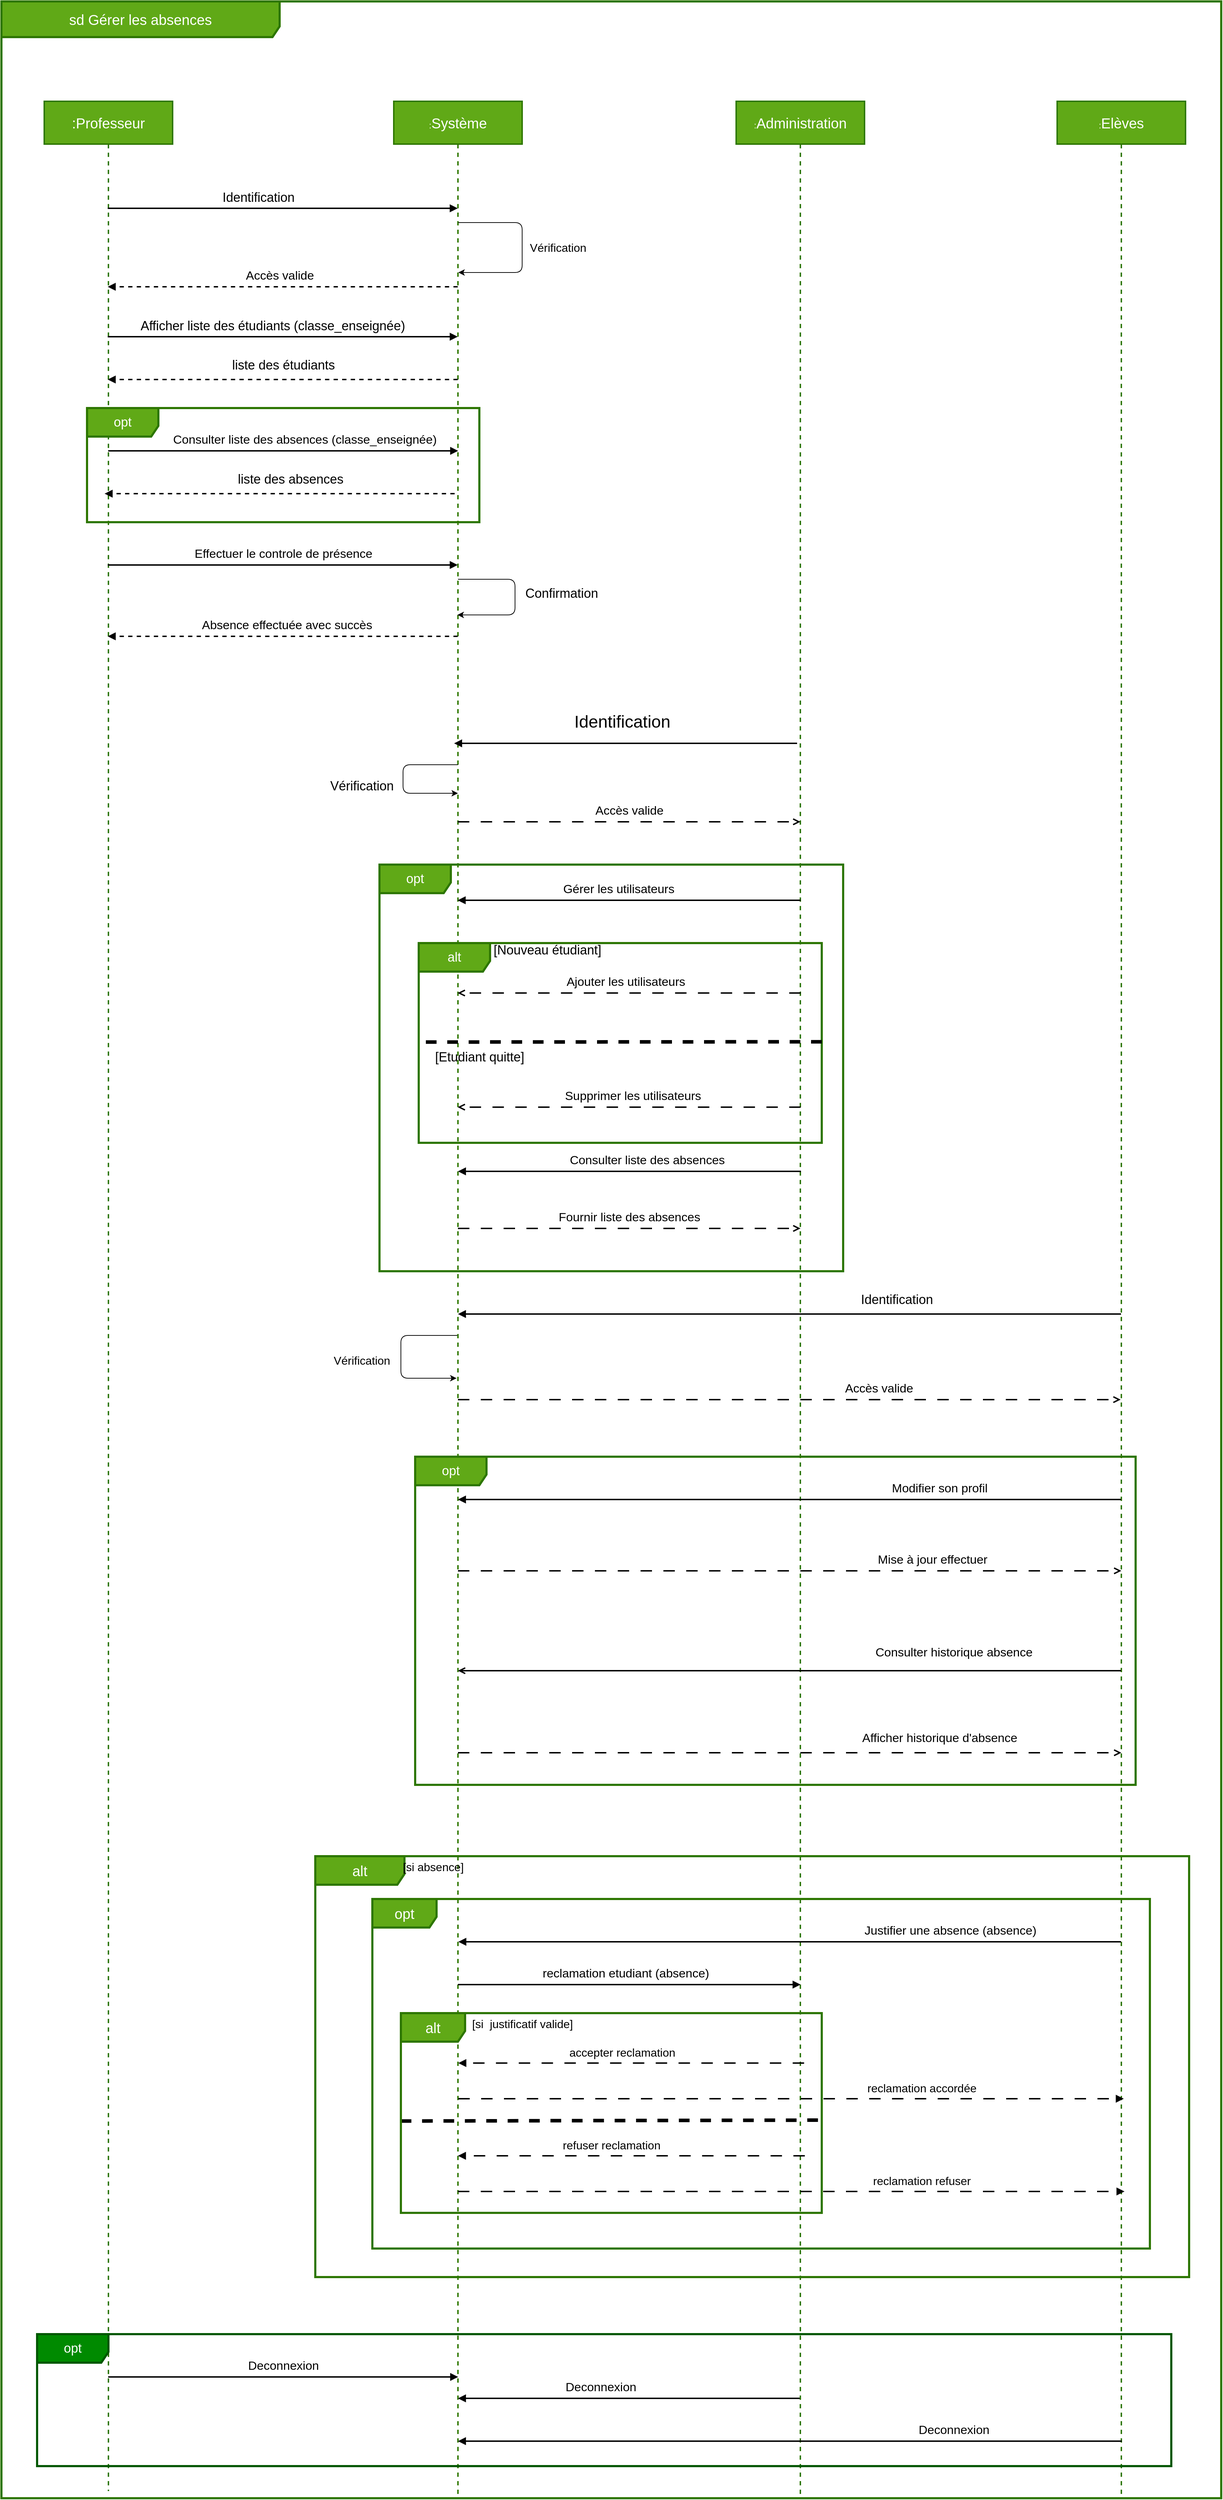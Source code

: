 <mxfile>
    <diagram id="VfzzyUtiysGuRQwcEHD9" name="Page-1">
        <mxGraphModel dx="3240" dy="1628" grid="1" gridSize="10" guides="1" tooltips="1" connect="1" arrows="1" fold="1" page="1" pageScale="1" pageWidth="1100" pageHeight="850" background="#ffffff" math="0" shadow="0">
            <root>
                <mxCell id="0"/>
                <mxCell id="1" parent="0"/>
                <mxCell id="2" value="&lt;font style=&quot;font-size: 20px;&quot;&gt;sd Gérer les absences&lt;/font&gt;" style="shape=umlFrame;whiteSpace=wrap;html=1;pointerEvents=0;recursiveResize=0;container=1;collapsible=0;width=390;height=50;fillColor=#60a917;fontColor=#ffffff;strokeColor=#2D7600;strokeWidth=3;" parent="1" vertex="1">
                    <mxGeometry x="-90" y="-330" width="1710" height="3500" as="geometry"/>
                </mxCell>
                <mxCell id="5" value=":&lt;font style=&quot;font-size: 20px;&quot;&gt;Système&lt;/font&gt;" style="shape=umlLifeline;perimeter=lifelinePerimeter;whiteSpace=wrap;html=1;container=1;dropTarget=0;collapsible=0;recursiveResize=0;outlineConnect=0;portConstraint=eastwest;newEdgeStyle={&quot;curved&quot;:0,&quot;rounded&quot;:0};size=60;fillColor=#60a917;fontColor=#ffffff;strokeColor=#2D7600;strokeWidth=2;" parent="2" vertex="1">
                    <mxGeometry x="550" y="140" width="180" height="3360" as="geometry"/>
                </mxCell>
                <mxCell id="6" value=":&lt;font style=&quot;font-size: 20px;&quot;&gt;Elèves&lt;/font&gt;" style="shape=umlLifeline;perimeter=lifelinePerimeter;whiteSpace=wrap;html=1;container=1;dropTarget=0;collapsible=0;recursiveResize=0;outlineConnect=0;portConstraint=eastwest;newEdgeStyle={&quot;curved&quot;:0,&quot;rounded&quot;:0};size=60;fillColor=#60a917;fontColor=#ffffff;strokeColor=#2D7600;strokeWidth=2;" parent="2" vertex="1">
                    <mxGeometry x="1480" y="140" width="180" height="3360" as="geometry"/>
                </mxCell>
                <mxCell id="7" value=":&lt;font style=&quot;font-size: 20px;&quot;&gt;Administration&lt;/font&gt;" style="shape=umlLifeline;perimeter=lifelinePerimeter;whiteSpace=wrap;html=1;container=1;dropTarget=0;collapsible=0;recursiveResize=0;outlineConnect=0;portConstraint=eastwest;newEdgeStyle={&quot;curved&quot;:0,&quot;rounded&quot;:0};size=60;fillColor=#60a917;fontColor=#ffffff;strokeColor=#2D7600;strokeWidth=2;" parent="2" vertex="1">
                    <mxGeometry x="1030" y="140" width="180" height="3360" as="geometry"/>
                </mxCell>
                <mxCell id="8" value="&lt;font style=&quot;font-size: 20px;&quot;&gt;:&lt;font style=&quot;&quot;&gt;Professeur&lt;/font&gt;&lt;/font&gt;" style="shape=umlLifeline;perimeter=lifelinePerimeter;whiteSpace=wrap;html=1;container=1;dropTarget=0;collapsible=0;recursiveResize=0;outlineConnect=0;portConstraint=eastwest;newEdgeStyle={&quot;curved&quot;:0,&quot;rounded&quot;:0};size=60;fillColor=#60a917;fontColor=#ffffff;strokeColor=#2D7600;strokeWidth=2;" parent="2" vertex="1">
                    <mxGeometry x="60" y="140" width="180" height="3350" as="geometry"/>
                </mxCell>
                <mxCell id="9" value="" style="html=1;verticalAlign=bottom;labelBackgroundColor=none;endArrow=block;endFill=1;strokeWidth=2;" parent="2" edge="1">
                    <mxGeometry width="160" relative="1" as="geometry">
                        <mxPoint x="149.003" y="290" as="sourcePoint"/>
                        <mxPoint x="639.67" y="290" as="targetPoint"/>
                    </mxGeometry>
                </mxCell>
                <mxCell id="10" value="&lt;font style=&quot;font-size: 18px;&quot;&gt;Identification&lt;/font&gt;" style="text;html=1;align=center;verticalAlign=middle;resizable=0;points=[];autosize=1;strokeColor=none;fillColor=none;" parent="2" vertex="1">
                    <mxGeometry x="300" y="255" width="120" height="40" as="geometry"/>
                </mxCell>
                <mxCell id="11" value="" style="endArrow=classic;html=1;" parent="2" source="5" target="5" edge="1">
                    <mxGeometry width="50" height="50" relative="1" as="geometry">
                        <mxPoint x="680.003" y="274.17" as="sourcePoint"/>
                        <mxPoint x="840" y="274" as="targetPoint"/>
                        <Array as="points">
                            <mxPoint x="730" y="310"/>
                            <mxPoint x="730" y="380"/>
                        </Array>
                    </mxGeometry>
                </mxCell>
                <mxCell id="13" value="&lt;font style=&quot;font-size: 16px;&quot;&gt;Vérification&lt;/font&gt;" style="text;html=1;align=center;verticalAlign=middle;resizable=0;points=[];autosize=1;strokeColor=none;fillColor=none;strokeWidth=2;" parent="2" vertex="1">
                    <mxGeometry x="730" y="330" width="100" height="30" as="geometry"/>
                </mxCell>
                <mxCell id="15" value="" style="html=1;verticalAlign=bottom;labelBackgroundColor=none;endArrow=block;endFill=1;exitX=0.498;exitY=0.391;exitDx=0;exitDy=0;exitPerimeter=0;strokeWidth=2;" parent="2" edge="1">
                    <mxGeometry width="160" relative="1" as="geometry">
                        <mxPoint x="1115.4" y="1040.0" as="sourcePoint"/>
                        <mxPoint x="634.593" y="1040.0" as="targetPoint"/>
                    </mxGeometry>
                </mxCell>
                <mxCell id="17" value="" style="html=1;verticalAlign=bottom;labelBackgroundColor=none;endArrow=block;endFill=1;strokeWidth=2;" parent="2" edge="1">
                    <mxGeometry width="160" relative="1" as="geometry">
                        <mxPoint x="1569.5" y="1840" as="sourcePoint"/>
                        <mxPoint x="640" y="1840" as="targetPoint"/>
                    </mxGeometry>
                </mxCell>
                <mxCell id="19" value="&lt;font style=&quot;font-size: 18px;&quot;&gt;Vérification&lt;/font&gt;" style="text;html=1;align=center;verticalAlign=middle;resizable=0;points=[];autosize=1;strokeColor=none;fillColor=none;strokeWidth=2;" parent="2" vertex="1">
                    <mxGeometry x="450" y="1080" width="110" height="40" as="geometry"/>
                </mxCell>
                <mxCell id="20" value="&lt;font style=&quot;font-size: 16px;&quot;&gt;Vérification&lt;/font&gt;" style="text;html=1;align=center;verticalAlign=middle;resizable=0;points=[];autosize=1;strokeColor=none;fillColor=none;strokeWidth=2;" parent="2" vertex="1">
                    <mxGeometry x="455" y="1890" width="100" height="30" as="geometry"/>
                </mxCell>
                <mxCell id="21" value="&lt;font style=&quot;font-size: 24px;&quot;&gt;Identification&lt;/font&gt;" style="text;html=1;align=center;verticalAlign=middle;resizable=0;points=[];autosize=1;strokeColor=none;fillColor=none;" parent="2" vertex="1">
                    <mxGeometry x="790" y="990" width="160" height="40" as="geometry"/>
                </mxCell>
                <mxCell id="22" value="&lt;font style=&quot;font-size: 18px;&quot;&gt;Identification&lt;/font&gt;" style="text;html=1;align=center;verticalAlign=middle;resizable=0;points=[];autosize=1;strokeColor=none;fillColor=none;" parent="2" vertex="1">
                    <mxGeometry x="1195" y="1800" width="120" height="40" as="geometry"/>
                </mxCell>
                <mxCell id="25" value="" style="html=1;verticalAlign=bottom;labelBackgroundColor=none;endArrow=block;endFill=1;exitX=0.498;exitY=0.391;exitDx=0;exitDy=0;exitPerimeter=0;strokeWidth=2;" parent="2" edge="1">
                    <mxGeometry width="160" relative="1" as="geometry">
                        <mxPoint x="1120.4" y="1260.0" as="sourcePoint"/>
                        <mxPoint x="639.593" y="1260.0" as="targetPoint"/>
                    </mxGeometry>
                </mxCell>
                <mxCell id="26" value="" style="html=1;verticalAlign=bottom;labelBackgroundColor=none;endArrow=block;endFill=1;strokeWidth=2;" parent="2" edge="1">
                    <mxGeometry width="160" relative="1" as="geometry">
                        <mxPoint x="149.003" y="470" as="sourcePoint"/>
                        <mxPoint x="639.67" y="470" as="targetPoint"/>
                    </mxGeometry>
                </mxCell>
                <mxCell id="27" value="&lt;span style=&quot;font-size: 17px;&quot;&gt;Consulter liste des absences (classe_enseignée)&lt;/span&gt;" style="text;html=1;align=center;verticalAlign=middle;resizable=0;points=[];autosize=1;strokeColor=none;fillColor=none;" parent="2" vertex="1">
                    <mxGeometry x="230" y="600" width="390" height="30" as="geometry"/>
                </mxCell>
                <mxCell id="28" value="" style="html=1;verticalAlign=bottom;labelBackgroundColor=none;endArrow=block;endFill=1;strokeWidth=2;" parent="2" edge="1">
                    <mxGeometry width="160" relative="1" as="geometry">
                        <mxPoint x="149.663" y="630" as="sourcePoint"/>
                        <mxPoint x="640.33" y="630" as="targetPoint"/>
                    </mxGeometry>
                </mxCell>
                <mxCell id="29" value="&lt;font style=&quot;font-size: 18px;&quot;&gt;Afficher liste des étudiants (classe_enseignée)&lt;/font&gt;" style="text;html=1;align=center;verticalAlign=middle;resizable=0;points=[];autosize=1;strokeColor=none;fillColor=none;" parent="2" vertex="1">
                    <mxGeometry x="185" y="435" width="390" height="40" as="geometry"/>
                </mxCell>
                <mxCell id="31" value="" style="html=1;verticalAlign=bottom;labelBackgroundColor=none;endArrow=block;endFill=1;dashed=1;strokeWidth=2;" parent="2" edge="1">
                    <mxGeometry width="160" relative="1" as="geometry">
                        <mxPoint x="639.67" y="530" as="sourcePoint"/>
                        <mxPoint x="149.003" y="530" as="targetPoint"/>
                    </mxGeometry>
                </mxCell>
                <mxCell id="32" value="&lt;font style=&quot;font-size: 18px;&quot;&gt;liste des étudiants&lt;/font&gt;" style="text;html=1;align=center;verticalAlign=middle;resizable=0;points=[];autosize=1;strokeColor=none;fillColor=none;" parent="2" vertex="1">
                    <mxGeometry x="310" y="490" width="170" height="40" as="geometry"/>
                </mxCell>
                <mxCell id="33" value="" style="html=1;verticalAlign=bottom;labelBackgroundColor=none;endArrow=block;endFill=1;strokeWidth=2;" parent="2" edge="1">
                    <mxGeometry width="160" relative="1" as="geometry">
                        <mxPoint x="149.003" y="790" as="sourcePoint"/>
                        <mxPoint x="639.67" y="790" as="targetPoint"/>
                    </mxGeometry>
                </mxCell>
                <mxCell id="34" value="&lt;span style=&quot;font-size: 17px;&quot;&gt;Effectuer le controle de présence&lt;/span&gt;" style="text;html=1;align=center;verticalAlign=middle;resizable=0;points=[];autosize=1;strokeColor=none;fillColor=none;" parent="2" vertex="1">
                    <mxGeometry x="260" y="760" width="270" height="30" as="geometry"/>
                </mxCell>
                <mxCell id="37" value="" style="endArrow=classic;html=1;" parent="2" edge="1">
                    <mxGeometry width="50" height="50" relative="1" as="geometry">
                        <mxPoint x="640" y="810" as="sourcePoint"/>
                        <mxPoint x="639.333" y="860" as="targetPoint"/>
                        <Array as="points">
                            <mxPoint x="720" y="810"/>
                            <mxPoint x="720" y="860"/>
                        </Array>
                    </mxGeometry>
                </mxCell>
                <mxCell id="38" value="&lt;span style=&quot;font-size: 18px;&quot;&gt;Confirmation&lt;/span&gt;" style="text;html=1;align=center;verticalAlign=middle;resizable=0;points=[];autosize=1;strokeColor=none;fillColor=none;strokeWidth=2;" parent="2" vertex="1">
                    <mxGeometry x="720" y="810" width="130" height="40" as="geometry"/>
                </mxCell>
                <mxCell id="40" value="&lt;span style=&quot;font-size: 17px;&quot;&gt;Gérer les utilisateurs&lt;/span&gt;" style="text;html=1;align=center;verticalAlign=middle;resizable=0;points=[];autosize=1;strokeColor=none;fillColor=none;" parent="2" vertex="1">
                    <mxGeometry x="775" y="1230" width="180" height="30" as="geometry"/>
                </mxCell>
                <mxCell id="41" value="" style="html=1;verticalAlign=bottom;labelBackgroundColor=none;endArrow=open;endFill=0;exitX=0.498;exitY=0.391;exitDx=0;exitDy=0;exitPerimeter=0;dashed=1;dashPattern=8 8;strokeWidth=2;" parent="2" edge="1">
                    <mxGeometry width="160" relative="1" as="geometry">
                        <mxPoint x="1120.4" y="1390.0" as="sourcePoint"/>
                        <mxPoint x="639.593" y="1390.0" as="targetPoint"/>
                    </mxGeometry>
                </mxCell>
                <mxCell id="42" value="&lt;span style=&quot;font-size: 17px;&quot;&gt;Ajouter les utilisateurs&lt;/span&gt;" style="text;html=1;align=center;verticalAlign=middle;resizable=0;points=[];autosize=1;strokeColor=none;fillColor=none;" parent="2" vertex="1">
                    <mxGeometry x="780" y="1360" width="190" height="30" as="geometry"/>
                </mxCell>
                <mxCell id="43" value="" style="html=1;verticalAlign=bottom;labelBackgroundColor=none;endArrow=open;endFill=0;dashed=1;dashPattern=8 8;strokeWidth=2;" parent="2" edge="1">
                    <mxGeometry width="160" relative="1" as="geometry">
                        <mxPoint x="640.004" y="1720.0" as="sourcePoint"/>
                        <mxPoint x="1120.18" y="1720.0" as="targetPoint"/>
                    </mxGeometry>
                </mxCell>
                <mxCell id="44" value="&lt;span style=&quot;font-size: 17px;&quot;&gt;Supprimer les utilisateurs&lt;/span&gt;" style="text;html=1;align=center;verticalAlign=middle;resizable=0;points=[];autosize=1;strokeColor=none;fillColor=none;" parent="2" vertex="1">
                    <mxGeometry x="780" y="1520" width="210" height="30" as="geometry"/>
                </mxCell>
                <mxCell id="46" value="" style="html=1;verticalAlign=bottom;labelBackgroundColor=none;endArrow=block;endFill=1;strokeWidth=2;" parent="2" edge="1">
                    <mxGeometry width="160" relative="1" as="geometry">
                        <mxPoint x="1569.5" y="2100" as="sourcePoint"/>
                        <mxPoint x="640" y="2100" as="targetPoint"/>
                    </mxGeometry>
                </mxCell>
                <mxCell id="47" value="&lt;span style=&quot;font-size: 17px;&quot;&gt;Modifier son profil&lt;/span&gt;" style="text;html=1;align=center;verticalAlign=middle;resizable=0;points=[];autosize=1;strokeColor=none;fillColor=none;" parent="2" vertex="1">
                    <mxGeometry x="1235" y="2070" width="160" height="30" as="geometry"/>
                </mxCell>
                <mxCell id="48" value="" style="html=1;verticalAlign=bottom;labelBackgroundColor=none;endArrow=open;endFill=0;strokeWidth=2;" parent="2" edge="1">
                    <mxGeometry width="160" relative="1" as="geometry">
                        <mxPoint x="1569.5" y="2340" as="sourcePoint"/>
                        <mxPoint x="640" y="2340" as="targetPoint"/>
                    </mxGeometry>
                </mxCell>
                <mxCell id="49" value="&lt;span style=&quot;font-size: 17px;&quot;&gt;Consulter historique absence&lt;/span&gt;" style="text;html=1;align=center;verticalAlign=middle;resizable=0;points=[];autosize=1;strokeColor=none;fillColor=none;" parent="2" vertex="1">
                    <mxGeometry x="1215" y="2300" width="240" height="30" as="geometry"/>
                </mxCell>
                <mxCell id="51" value="" style="html=1;verticalAlign=bottom;labelBackgroundColor=none;endArrow=block;endFill=1;strokeWidth=2;" parent="2" edge="1" target="5">
                    <mxGeometry width="160" relative="1" as="geometry">
                        <mxPoint x="1569.5" y="2720" as="sourcePoint"/>
                        <mxPoint x="1119.462" y="2720.0" as="targetPoint"/>
                    </mxGeometry>
                </mxCell>
                <mxCell id="52" value="&lt;span style=&quot;font-size: 17px;&quot;&gt;Justifier une absence (absence)&lt;/span&gt;" style="text;html=1;align=center;verticalAlign=middle;resizable=0;points=[];autosize=1;strokeColor=none;fillColor=none;" parent="2" vertex="1">
                    <mxGeometry x="1200" y="2690" width="260" height="30" as="geometry"/>
                </mxCell>
                <mxCell id="53" value="" style="html=1;verticalAlign=bottom;labelBackgroundColor=none;endArrow=block;endFill=1;exitX=0.498;exitY=0.391;exitDx=0;exitDy=0;exitPerimeter=0;strokeWidth=2;" parent="2" edge="1">
                    <mxGeometry width="160" relative="1" as="geometry">
                        <mxPoint x="1120.81" y="1640.0" as="sourcePoint"/>
                        <mxPoint x="640.003" y="1640.0" as="targetPoint"/>
                    </mxGeometry>
                </mxCell>
                <mxCell id="54" value="&lt;span style=&quot;font-size: 17px;&quot;&gt;Consulter liste des absences&lt;/span&gt;" style="text;html=1;align=center;verticalAlign=middle;resizable=0;points=[];autosize=1;strokeColor=none;fillColor=none;" parent="2" vertex="1">
                    <mxGeometry x="785" y="1610" width="240" height="30" as="geometry"/>
                </mxCell>
                <mxCell id="55" value="" style="html=1;verticalAlign=bottom;labelBackgroundColor=none;endArrow=block;endFill=1;dashed=1;dashPattern=8 8;strokeWidth=2;" parent="2" edge="1" target="5">
                    <mxGeometry width="160" relative="1" as="geometry">
                        <mxPoint x="1125.253" y="2890.0" as="sourcePoint"/>
                        <mxPoint x="1574.75" y="2890.0" as="targetPoint"/>
                    </mxGeometry>
                </mxCell>
                <mxCell id="59" value="&lt;font style=&quot;font-size: 20px;&quot;&gt;alt&lt;/font&gt;" style="shape=umlFrame;whiteSpace=wrap;html=1;pointerEvents=0;fillColor=#60a917;fontColor=#ffffff;strokeColor=#2D7600;strokeWidth=3;width=125;height=40;" parent="2" vertex="1">
                    <mxGeometry x="440" y="2600" width="1225" height="590" as="geometry"/>
                </mxCell>
                <mxCell id="60" value="&lt;font style=&quot;font-size: 16px;&quot;&gt;[si absence]&lt;/font&gt;" style="text;html=1;align=center;verticalAlign=middle;resizable=0;points=[];autosize=1;strokeColor=none;fillColor=none;" parent="2" vertex="1">
                    <mxGeometry x="550" y="2600" width="110" height="30" as="geometry"/>
                </mxCell>
                <mxCell id="61" value="&lt;span style=&quot;font-size: 16px;&quot;&gt;accepter reclamation&lt;/span&gt;" style="text;html=1;align=center;verticalAlign=middle;resizable=0;points=[];autosize=1;strokeColor=none;fillColor=none;" parent="2" vertex="1">
                    <mxGeometry x="785" y="2860" width="170" height="30" as="geometry"/>
                </mxCell>
                <mxCell id="64" value="" style="endArrow=none;dashed=1;html=1;entryX=0.008;entryY=0.512;entryDx=0;entryDy=0;entryPerimeter=0;exitX=0.999;exitY=0.506;exitDx=0;exitDy=0;exitPerimeter=0;strokeColor=light-dark(#000000, #60a917);strokeWidth=5;" parent="2" edge="1">
                    <mxGeometry width="50" height="50" relative="1" as="geometry">
                        <mxPoint x="1144.69" y="2970" as="sourcePoint"/>
                        <mxPoint x="560.0" y="2971.26" as="targetPoint"/>
                    </mxGeometry>
                </mxCell>
                <mxCell id="69" value="&lt;font style=&quot;font-size: 18px;&quot;&gt;opt&lt;/font&gt;" style="shape=umlFrame;whiteSpace=wrap;html=1;pointerEvents=0;width=100;height=40;fillColor=#60a917;fontColor=#ffffff;strokeColor=#2D7600;strokeWidth=3;" parent="2" vertex="1">
                    <mxGeometry x="530" y="1210" width="650" height="570" as="geometry"/>
                </mxCell>
                <mxCell id="70" value="&lt;span style=&quot;font-size: 17px;&quot;&gt;Fournir liste des absences&lt;/span&gt;" style="text;html=1;align=center;verticalAlign=middle;resizable=0;points=[];autosize=1;strokeColor=none;fillColor=none;" parent="2" vertex="1">
                    <mxGeometry x="770" y="1690" width="220" height="30" as="geometry"/>
                </mxCell>
                <mxCell id="71" value="" style="html=1;verticalAlign=bottom;labelBackgroundColor=none;endArrow=block;endFill=1;dashed=1;strokeWidth=2;" parent="2" edge="1">
                    <mxGeometry width="160" relative="1" as="geometry">
                        <mxPoint x="639.67" y="400" as="sourcePoint"/>
                        <mxPoint x="149.003" y="400" as="targetPoint"/>
                    </mxGeometry>
                </mxCell>
                <mxCell id="72" value="&lt;span style=&quot;font-size: 17px;&quot;&gt;Accès valide&lt;/span&gt;" style="text;html=1;align=center;verticalAlign=middle;resizable=0;points=[];autosize=1;strokeColor=none;fillColor=none;" parent="2" vertex="1">
                    <mxGeometry x="330" y="370" width="120" height="30" as="geometry"/>
                </mxCell>
                <mxCell id="73" value="" style="html=1;verticalAlign=bottom;labelBackgroundColor=none;endArrow=open;endFill=0;dashed=1;dashPattern=8 8;strokeWidth=2;" parent="2" edge="1">
                    <mxGeometry width="160" relative="1" as="geometry">
                        <mxPoint x="639.914" y="1150.0" as="sourcePoint"/>
                        <mxPoint x="1120.09" y="1150.0" as="targetPoint"/>
                    </mxGeometry>
                </mxCell>
                <mxCell id="74" value="" style="html=1;verticalAlign=bottom;labelBackgroundColor=none;endArrow=open;endFill=0;exitX=0.498;exitY=0.391;exitDx=0;exitDy=0;exitPerimeter=0;dashed=1;dashPattern=8 8;strokeWidth=2;" parent="2" edge="1">
                    <mxGeometry width="160" relative="1" as="geometry">
                        <mxPoint x="1120.4" y="1550.0" as="sourcePoint"/>
                        <mxPoint x="639.593" y="1550.0" as="targetPoint"/>
                    </mxGeometry>
                </mxCell>
                <mxCell id="76" value="&lt;span style=&quot;font-size: 17px;&quot;&gt;Accès valide&lt;/span&gt;" style="text;html=1;align=center;verticalAlign=middle;resizable=0;points=[];autosize=1;strokeColor=none;fillColor=none;" parent="2" vertex="1">
                    <mxGeometry x="820" y="1120" width="120" height="30" as="geometry"/>
                </mxCell>
                <mxCell id="77" value="" style="html=1;verticalAlign=bottom;labelBackgroundColor=none;endArrow=open;endFill=0;dashed=1;dashPattern=8 8;strokeWidth=2;" parent="2" edge="1">
                    <mxGeometry width="160" relative="1" as="geometry">
                        <mxPoint x="640.004" y="1960.0" as="sourcePoint"/>
                        <mxPoint x="1569" y="1960.0" as="targetPoint"/>
                    </mxGeometry>
                </mxCell>
                <mxCell id="78" value="&lt;span style=&quot;font-size: 17px;&quot;&gt;Accès valide&lt;/span&gt;" style="text;html=1;align=center;verticalAlign=middle;resizable=0;points=[];autosize=1;strokeColor=none;fillColor=none;" parent="2" vertex="1">
                    <mxGeometry x="1170" y="1930" width="120" height="30" as="geometry"/>
                </mxCell>
                <mxCell id="39" value="&lt;font style=&quot;font-size: 18px;&quot;&gt;opt&lt;/font&gt;" style="shape=umlFrame;whiteSpace=wrap;html=1;pointerEvents=0;width=100;height=40;fillColor=#60a917;fontColor=#ffffff;strokeColor=#2D7600;strokeWidth=3;" parent="2" vertex="1">
                    <mxGeometry x="120" y="570" width="550" height="160" as="geometry"/>
                </mxCell>
                <mxCell id="79" value="" style="html=1;verticalAlign=bottom;labelBackgroundColor=none;endArrow=block;endFill=1;dashed=1;strokeWidth=2;" parent="2" edge="1">
                    <mxGeometry width="160" relative="1" as="geometry">
                        <mxPoint x="635.33" y="690" as="sourcePoint"/>
                        <mxPoint x="144.663" y="690" as="targetPoint"/>
                    </mxGeometry>
                </mxCell>
                <mxCell id="80" value="&lt;font style=&quot;font-size: 18px;&quot;&gt;liste des absences&lt;/font&gt;" style="text;html=1;align=center;verticalAlign=middle;resizable=0;points=[];autosize=1;strokeColor=none;fillColor=none;" parent="2" vertex="1">
                    <mxGeometry x="320" y="650" width="170" height="40" as="geometry"/>
                </mxCell>
                <mxCell id="84" value="" style="html=1;verticalAlign=bottom;labelBackgroundColor=none;endArrow=open;endFill=0;dashed=1;dashPattern=8 8;strokeWidth=2;" parent="2" edge="1">
                    <mxGeometry width="160" relative="1" as="geometry">
                        <mxPoint x="640.004" y="2455.0" as="sourcePoint"/>
                        <mxPoint x="1570" y="2455" as="targetPoint"/>
                    </mxGeometry>
                </mxCell>
                <mxCell id="85" value="&lt;span style=&quot;font-size: 17px;&quot;&gt;Afficher historique d&#39;absence&lt;/span&gt;" style="text;html=1;align=center;verticalAlign=middle;resizable=0;points=[];autosize=1;strokeColor=none;fillColor=none;" parent="2" vertex="1">
                    <mxGeometry x="1195" y="2420" width="240" height="30" as="geometry"/>
                </mxCell>
                <mxCell id="86" value="" style="html=1;verticalAlign=bottom;labelBackgroundColor=none;endArrow=open;endFill=0;dashed=1;dashPattern=8 8;strokeWidth=2;" parent="2" edge="1">
                    <mxGeometry width="160" relative="1" as="geometry">
                        <mxPoint x="640.004" y="2200.0" as="sourcePoint"/>
                        <mxPoint x="1570" y="2200" as="targetPoint"/>
                    </mxGeometry>
                </mxCell>
                <mxCell id="87" value="&lt;span style=&quot;font-size: 17px;&quot;&gt;Mise à jour effectuer&lt;/span&gt;" style="text;html=1;align=center;verticalAlign=middle;resizable=0;points=[];autosize=1;strokeColor=none;fillColor=none;" parent="2" vertex="1">
                    <mxGeometry x="1215" y="2170" width="180" height="30" as="geometry"/>
                </mxCell>
                <mxCell id="88" value="&lt;font style=&quot;font-size: 18px;&quot;&gt;opt&lt;/font&gt;" style="shape=umlFrame;whiteSpace=wrap;html=1;pointerEvents=0;width=100;height=40;fillColor=#60a917;fontColor=#ffffff;strokeColor=#2D7600;strokeWidth=3;" parent="2" vertex="1">
                    <mxGeometry x="580" y="2040" width="1010" height="460" as="geometry"/>
                </mxCell>
                <mxCell id="89" value="" style="html=1;verticalAlign=bottom;labelBackgroundColor=none;endArrow=block;endFill=1;strokeWidth=2;" parent="2" edge="1">
                    <mxGeometry width="160" relative="1" as="geometry">
                        <mxPoint x="1570.58" y="3420" as="sourcePoint"/>
                        <mxPoint x="640.002" y="3420.0" as="targetPoint"/>
                    </mxGeometry>
                </mxCell>
                <mxCell id="90" value="&lt;font style=&quot;font-size: 17px;&quot;&gt;Deconnexion&lt;/font&gt;" style="text;html=1;align=center;verticalAlign=middle;resizable=0;points=[];autosize=1;strokeColor=none;fillColor=none;" parent="2" vertex="1">
                    <mxGeometry x="335" y="3300" width="120" height="30" as="geometry"/>
                </mxCell>
                <mxCell id="91" value="" style="html=1;verticalAlign=bottom;labelBackgroundColor=none;endArrow=block;endFill=1;strokeWidth=2;" parent="2" edge="1">
                    <mxGeometry width="160" relative="1" as="geometry">
                        <mxPoint x="149.663" y="3330" as="sourcePoint"/>
                        <mxPoint x="640.33" y="3330" as="targetPoint"/>
                    </mxGeometry>
                </mxCell>
                <mxCell id="92" value="&lt;font style=&quot;font-size: 17px;&quot;&gt;Deconnexion&lt;/font&gt;" style="text;html=1;align=center;verticalAlign=middle;resizable=0;points=[];autosize=1;strokeColor=none;fillColor=none;" parent="2" vertex="1">
                    <mxGeometry x="1275" y="3390" width="120" height="30" as="geometry"/>
                </mxCell>
                <mxCell id="93" value="" style="html=1;verticalAlign=bottom;labelBackgroundColor=none;endArrow=block;endFill=1;strokeWidth=2;" parent="2" edge="1">
                    <mxGeometry width="160" relative="1" as="geometry">
                        <mxPoint x="1119" y="3360.0" as="sourcePoint"/>
                        <mxPoint x="640.002" y="3360.0" as="targetPoint"/>
                    </mxGeometry>
                </mxCell>
                <mxCell id="94" value="&lt;font style=&quot;font-size: 17px;&quot;&gt;Deconnexion&lt;/font&gt;" style="text;html=1;align=center;verticalAlign=middle;resizable=0;points=[];autosize=1;strokeColor=none;fillColor=none;" parent="2" vertex="1">
                    <mxGeometry x="780" y="3330" width="120" height="30" as="geometry"/>
                </mxCell>
                <mxCell id="108" value="" style="html=1;verticalAlign=bottom;labelBackgroundColor=none;endArrow=block;endFill=1;dashed=1;strokeWidth=2;" edge="1" parent="2">
                    <mxGeometry width="160" relative="1" as="geometry">
                        <mxPoint x="639.67" y="890" as="sourcePoint"/>
                        <mxPoint x="149.003" y="890" as="targetPoint"/>
                    </mxGeometry>
                </mxCell>
                <mxCell id="109" value="&lt;span style=&quot;font-size: 17px;&quot;&gt;Absence effectuée avec succès&lt;/span&gt;" style="text;html=1;align=center;verticalAlign=middle;resizable=0;points=[];autosize=1;strokeColor=none;fillColor=none;" vertex="1" parent="2">
                    <mxGeometry x="270" y="860" width="260" height="30" as="geometry"/>
                </mxCell>
                <mxCell id="111" value="" style="endArrow=classic;html=1;" edge="1" parent="2">
                    <mxGeometry width="50" height="50" relative="1" as="geometry">
                        <mxPoint x="640" y="1070" as="sourcePoint"/>
                        <mxPoint x="640" y="1110" as="targetPoint"/>
                        <Array as="points">
                            <mxPoint x="563" y="1070"/>
                            <mxPoint x="563" y="1110"/>
                        </Array>
                    </mxGeometry>
                </mxCell>
                <mxCell id="113" value="&lt;span style=&quot;font-size: 20px;&quot;&gt;opt&lt;/span&gt;" style="shape=umlFrame;whiteSpace=wrap;html=1;pointerEvents=0;fillColor=#60a917;fontColor=#ffffff;strokeColor=#2D7600;strokeWidth=3;width=90;height=40;" vertex="1" parent="2">
                    <mxGeometry x="520" y="2660" width="1090" height="490" as="geometry"/>
                </mxCell>
                <mxCell id="114" value="" style="html=1;verticalAlign=bottom;labelBackgroundColor=none;endArrow=block;endFill=1;strokeWidth=2;" edge="1" parent="2">
                    <mxGeometry width="160" relative="1" as="geometry">
                        <mxPoint x="640" y="2780" as="sourcePoint"/>
                        <mxPoint x="1120.33" y="2780" as="targetPoint"/>
                    </mxGeometry>
                </mxCell>
                <mxCell id="115" value="&lt;span style=&quot;font-size: 17px;&quot;&gt;reclamation etudiant (absence)&lt;/span&gt;" style="text;html=1;align=center;verticalAlign=middle;resizable=0;points=[];autosize=1;strokeColor=none;fillColor=none;" vertex="1" parent="2">
                    <mxGeometry x="745" y="2750" width="260" height="30" as="geometry"/>
                </mxCell>
                <mxCell id="116" value="&lt;font style=&quot;font-size: 20px;&quot;&gt;alt&lt;/font&gt;" style="shape=umlFrame;whiteSpace=wrap;html=1;pointerEvents=0;fillColor=#60a917;fontColor=#ffffff;strokeColor=#2D7600;strokeWidth=3;width=90;height=40;" vertex="1" parent="2">
                    <mxGeometry x="560" y="2820" width="590" height="280" as="geometry"/>
                </mxCell>
                <mxCell id="117" value="&lt;font style=&quot;font-size: 16px;&quot;&gt;[si&amp;nbsp; justificatif valide]&lt;/font&gt;" style="text;html=1;align=center;verticalAlign=middle;resizable=0;points=[];autosize=1;strokeColor=none;fillColor=none;" vertex="1" parent="2">
                    <mxGeometry x="650" y="2820" width="160" height="30" as="geometry"/>
                </mxCell>
                <mxCell id="118" value="" style="html=1;verticalAlign=bottom;labelBackgroundColor=none;endArrow=block;endFill=1;dashed=1;dashPattern=8 8;strokeWidth=2;" edge="1" parent="2" source="5">
                    <mxGeometry width="160" relative="1" as="geometry">
                        <mxPoint x="780.003" y="2940" as="sourcePoint"/>
                        <mxPoint x="1573.42" y="2940" as="targetPoint"/>
                    </mxGeometry>
                </mxCell>
                <mxCell id="119" value="&lt;font style=&quot;font-size: 16px;&quot;&gt;reclamation accordée&lt;/font&gt;" style="text;html=1;align=center;verticalAlign=middle;resizable=0;points=[];autosize=1;strokeColor=none;fillColor=none;" vertex="1" parent="2">
                    <mxGeometry x="1200" y="2910" width="180" height="30" as="geometry"/>
                </mxCell>
                <mxCell id="120" value="" style="html=1;verticalAlign=bottom;labelBackgroundColor=none;endArrow=block;endFill=1;dashed=1;dashPattern=8 8;strokeWidth=2;" edge="1" parent="2">
                    <mxGeometry width="160" relative="1" as="geometry">
                        <mxPoint x="1126.253" y="3020.0" as="sourcePoint"/>
                        <mxPoint x="640" y="3020" as="targetPoint"/>
                    </mxGeometry>
                </mxCell>
                <mxCell id="121" value="&lt;span style=&quot;font-size: 16px;&quot;&gt;refuser reclamation&lt;/span&gt;" style="text;html=1;align=center;verticalAlign=middle;resizable=0;points=[];autosize=1;strokeColor=none;fillColor=none;" vertex="1" parent="2">
                    <mxGeometry x="775" y="2990" width="160" height="30" as="geometry"/>
                </mxCell>
                <mxCell id="122" value="" style="html=1;verticalAlign=bottom;labelBackgroundColor=none;endArrow=block;endFill=1;dashed=1;dashPattern=8 8;strokeWidth=2;" edge="1" parent="2">
                    <mxGeometry width="160" relative="1" as="geometry">
                        <mxPoint x="640" y="3070" as="sourcePoint"/>
                        <mxPoint x="1574.42" y="3070" as="targetPoint"/>
                    </mxGeometry>
                </mxCell>
                <mxCell id="123" value="&lt;font style=&quot;font-size: 16px;&quot;&gt;reclamation refuser&lt;/font&gt;" style="text;html=1;align=center;verticalAlign=middle;resizable=0;points=[];autosize=1;strokeColor=none;fillColor=none;" vertex="1" parent="2">
                    <mxGeometry x="1210" y="3040" width="160" height="30" as="geometry"/>
                </mxCell>
                <mxCell id="124" value="" style="endArrow=classic;html=1;" edge="1" parent="2">
                    <mxGeometry width="50" height="50" relative="1" as="geometry">
                        <mxPoint x="639" y="1870" as="sourcePoint"/>
                        <mxPoint x="638" y="1930" as="targetPoint"/>
                        <Array as="points">
                            <mxPoint x="560" y="1870"/>
                            <mxPoint x="560" y="1930"/>
                        </Array>
                    </mxGeometry>
                </mxCell>
                <mxCell id="125" value="&lt;span style=&quot;font-size: 18px;&quot;&gt;alt&lt;/span&gt;" style="shape=umlFrame;whiteSpace=wrap;html=1;pointerEvents=0;width=100;height=40;fillColor=#60a917;fontColor=#ffffff;strokeColor=#2D7600;strokeWidth=3;" vertex="1" parent="2">
                    <mxGeometry x="585" y="1320" width="565" height="280" as="geometry"/>
                </mxCell>
                <mxCell id="126" value="&lt;font style=&quot;font-size: 18px;&quot;&gt;[Nouveau étudiant]&lt;/font&gt;" style="text;html=1;align=center;verticalAlign=middle;resizable=0;points=[];autosize=1;strokeColor=none;fillColor=none;" vertex="1" parent="2">
                    <mxGeometry x="680" y="1310" width="170" height="40" as="geometry"/>
                </mxCell>
                <mxCell id="127" value="&lt;font style=&quot;font-size: 18px;&quot;&gt;[Etudiant quitte]&lt;/font&gt;" style="text;html=1;align=center;verticalAlign=middle;resizable=0;points=[];autosize=1;strokeColor=none;fillColor=none;" vertex="1" parent="2">
                    <mxGeometry x="595" y="1460" width="150" height="40" as="geometry"/>
                </mxCell>
                <mxCell id="128" value="" style="endArrow=none;dashed=1;html=1;entryX=0.008;entryY=0.512;entryDx=0;entryDy=0;entryPerimeter=0;strokeColor=light-dark(#000000, #60a917);strokeWidth=5;" edge="1" parent="2">
                    <mxGeometry width="50" height="50" relative="1" as="geometry">
                        <mxPoint x="1150" y="1458.33" as="sourcePoint"/>
                        <mxPoint x="582.65" y="1458.76" as="targetPoint"/>
                    </mxGeometry>
                </mxCell>
                <mxCell id="99" value="&lt;font style=&quot;font-size: 18px;&quot;&gt;opt&lt;/font&gt;" style="shape=umlFrame;whiteSpace=wrap;html=1;pointerEvents=0;width=100;height=40;fillColor=#008a00;fontColor=#ffffff;strokeColor=#005700;strokeWidth=3;" parent="1" vertex="1">
                    <mxGeometry x="-40" y="2940" width="1590" height="185" as="geometry"/>
                </mxCell>
            </root>
        </mxGraphModel>
    </diagram>
</mxfile>